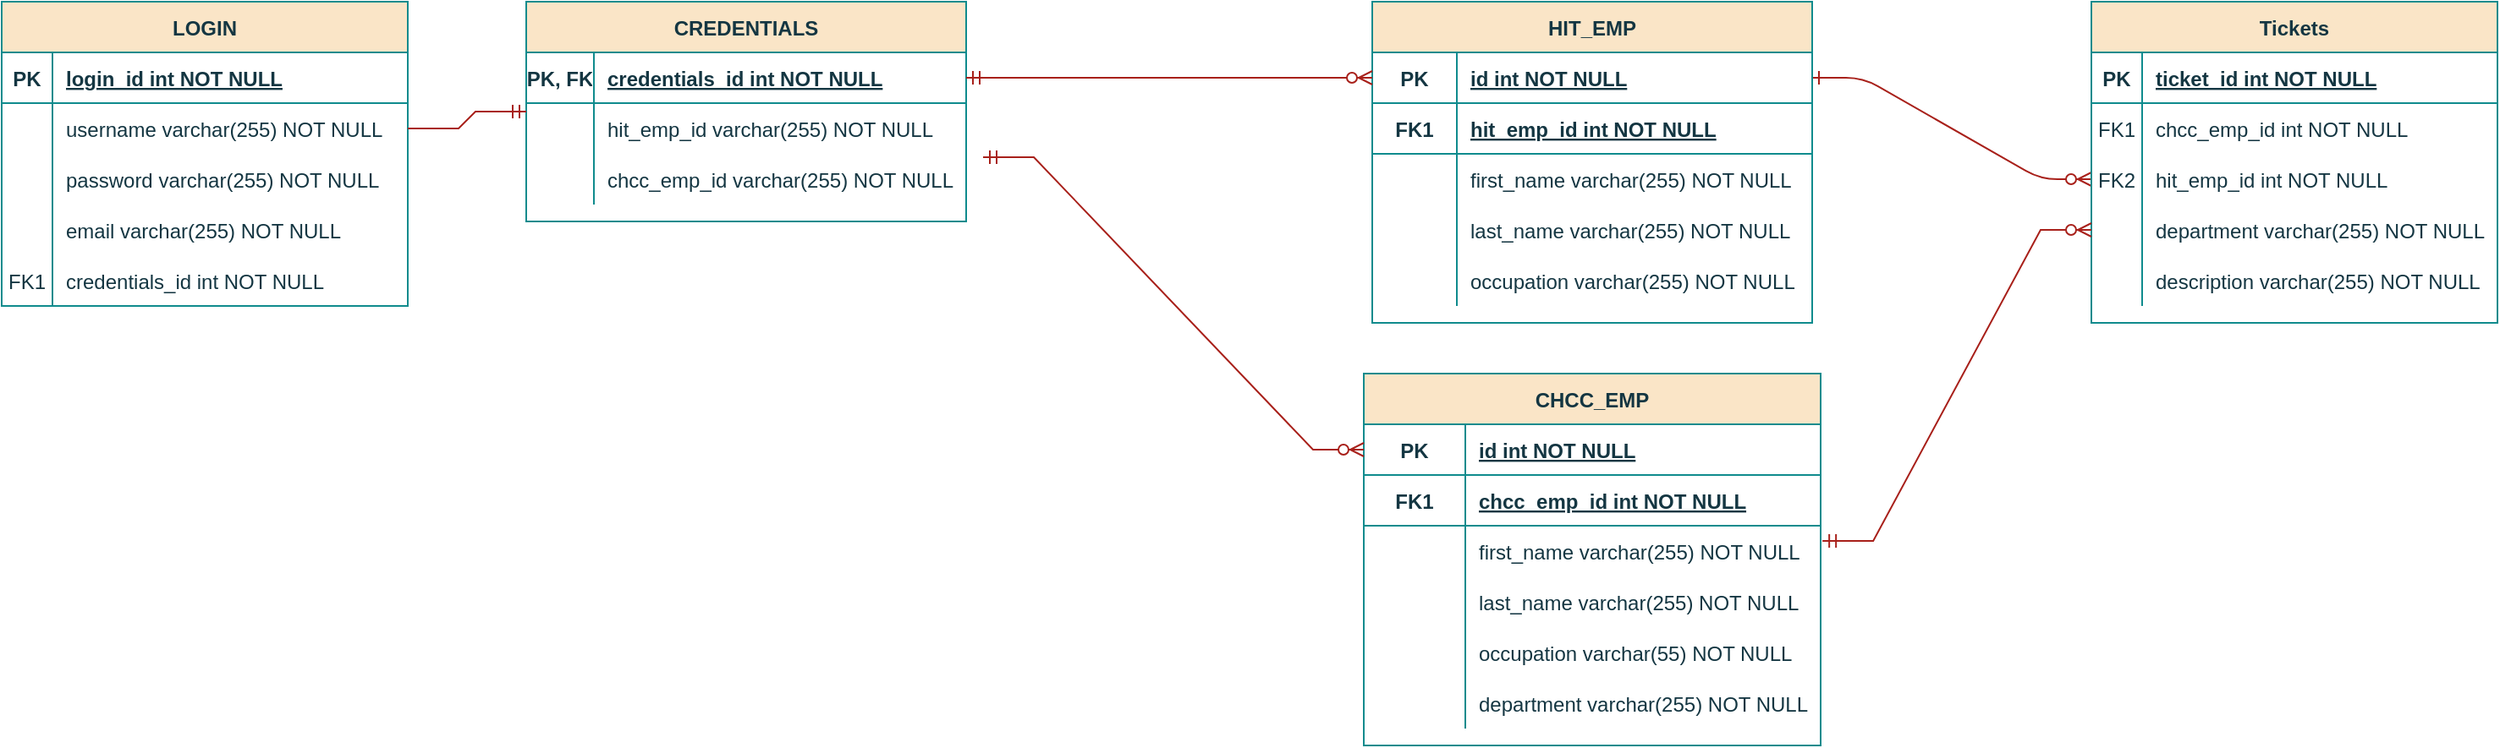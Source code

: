 <mxfile version="22.1.1" type="github">
  <diagram id="R2lEEEUBdFMjLlhIrx00" name="Page-1">
    <mxGraphModel dx="1793" dy="988" grid="1" gridSize="10" guides="1" tooltips="1" connect="1" arrows="1" fold="1" page="1" pageScale="1" pageWidth="850" pageHeight="1100" math="0" shadow="0" extFonts="Permanent Marker^https://fonts.googleapis.com/css?family=Permanent+Marker">
      <root>
        <mxCell id="0" />
        <mxCell id="1" parent="0" />
        <mxCell id="C-vyLk0tnHw3VtMMgP7b-1" value="" style="edgeStyle=entityRelationEdgeStyle;endArrow=ERzeroToMany;startArrow=ERone;endFill=1;startFill=0;labelBackgroundColor=none;strokeColor=#A8201A;fontColor=default;exitX=1;exitY=0.5;exitDx=0;exitDy=0;" parent="1" source="C-vyLk0tnHw3VtMMgP7b-24" target="nHFbSVmRiUkuUFxXzz1T-4" edge="1">
          <mxGeometry width="100" height="100" relative="1" as="geometry">
            <mxPoint x="1080.0" y="100" as="sourcePoint" />
            <mxPoint x="1040" y="470" as="targetPoint" />
            <Array as="points">
              <mxPoint x="1230" y="230" />
            </Array>
          </mxGeometry>
        </mxCell>
        <mxCell id="C-vyLk0tnHw3VtMMgP7b-2" value="Tickets" style="shape=table;startSize=30;container=1;collapsible=1;childLayout=tableLayout;fixedRows=1;rowLines=0;fontStyle=1;align=center;resizeLast=1;labelBackgroundColor=none;fillColor=#FAE5C7;strokeColor=#0F8B8D;fontColor=#143642;" parent="1" vertex="1">
          <mxGeometry x="1275" y="40" width="240" height="190" as="geometry" />
        </mxCell>
        <mxCell id="C-vyLk0tnHw3VtMMgP7b-3" value="" style="shape=partialRectangle;collapsible=0;dropTarget=0;pointerEvents=0;fillColor=none;points=[[0,0.5],[1,0.5]];portConstraint=eastwest;top=0;left=0;right=0;bottom=1;labelBackgroundColor=none;strokeColor=#0F8B8D;fontColor=#143642;" parent="C-vyLk0tnHw3VtMMgP7b-2" vertex="1">
          <mxGeometry y="30" width="240" height="30" as="geometry" />
        </mxCell>
        <mxCell id="C-vyLk0tnHw3VtMMgP7b-4" value="PK" style="shape=partialRectangle;overflow=hidden;connectable=0;fillColor=none;top=0;left=0;bottom=0;right=0;fontStyle=1;labelBackgroundColor=none;strokeColor=#0F8B8D;fontColor=#143642;" parent="C-vyLk0tnHw3VtMMgP7b-3" vertex="1">
          <mxGeometry width="30" height="30" as="geometry">
            <mxRectangle width="30" height="30" as="alternateBounds" />
          </mxGeometry>
        </mxCell>
        <mxCell id="C-vyLk0tnHw3VtMMgP7b-5" value="ticket_id int NOT NULL " style="shape=partialRectangle;overflow=hidden;connectable=0;fillColor=none;top=0;left=0;bottom=0;right=0;align=left;spacingLeft=6;fontStyle=5;labelBackgroundColor=none;strokeColor=#0F8B8D;fontColor=#143642;" parent="C-vyLk0tnHw3VtMMgP7b-3" vertex="1">
          <mxGeometry x="30" width="210" height="30" as="geometry">
            <mxRectangle width="210" height="30" as="alternateBounds" />
          </mxGeometry>
        </mxCell>
        <mxCell id="C-vyLk0tnHw3VtMMgP7b-6" value="" style="shape=partialRectangle;collapsible=0;dropTarget=0;pointerEvents=0;fillColor=none;points=[[0,0.5],[1,0.5]];portConstraint=eastwest;top=0;left=0;right=0;bottom=0;labelBackgroundColor=none;strokeColor=#0F8B8D;fontColor=#143642;" parent="C-vyLk0tnHw3VtMMgP7b-2" vertex="1">
          <mxGeometry y="60" width="240" height="30" as="geometry" />
        </mxCell>
        <mxCell id="C-vyLk0tnHw3VtMMgP7b-7" value="FK1" style="shape=partialRectangle;overflow=hidden;connectable=0;fillColor=none;top=0;left=0;bottom=0;right=0;labelBackgroundColor=none;strokeColor=#0F8B8D;fontColor=#143642;" parent="C-vyLk0tnHw3VtMMgP7b-6" vertex="1">
          <mxGeometry width="30" height="30" as="geometry">
            <mxRectangle width="30" height="30" as="alternateBounds" />
          </mxGeometry>
        </mxCell>
        <mxCell id="C-vyLk0tnHw3VtMMgP7b-8" value="chcc_emp_id int NOT NULL" style="shape=partialRectangle;overflow=hidden;connectable=0;fillColor=none;top=0;left=0;bottom=0;right=0;align=left;spacingLeft=6;labelBackgroundColor=none;strokeColor=#0F8B8D;fontColor=#143642;" parent="C-vyLk0tnHw3VtMMgP7b-6" vertex="1">
          <mxGeometry x="30" width="210" height="30" as="geometry">
            <mxRectangle width="210" height="30" as="alternateBounds" />
          </mxGeometry>
        </mxCell>
        <mxCell id="nHFbSVmRiUkuUFxXzz1T-4" value="" style="shape=partialRectangle;collapsible=0;dropTarget=0;pointerEvents=0;fillColor=none;points=[[0,0.5],[1,0.5]];portConstraint=eastwest;top=0;left=0;right=0;bottom=0;labelBackgroundColor=none;strokeColor=#0F8B8D;fontColor=#143642;" vertex="1" parent="C-vyLk0tnHw3VtMMgP7b-2">
          <mxGeometry y="90" width="240" height="30" as="geometry" />
        </mxCell>
        <mxCell id="nHFbSVmRiUkuUFxXzz1T-5" value="FK2" style="shape=partialRectangle;overflow=hidden;connectable=0;fillColor=none;top=0;left=0;bottom=0;right=0;labelBackgroundColor=none;strokeColor=#0F8B8D;fontColor=#143642;" vertex="1" parent="nHFbSVmRiUkuUFxXzz1T-4">
          <mxGeometry width="30" height="30" as="geometry">
            <mxRectangle width="30" height="30" as="alternateBounds" />
          </mxGeometry>
        </mxCell>
        <mxCell id="nHFbSVmRiUkuUFxXzz1T-6" value="hit_emp_id int NOT NULL" style="shape=partialRectangle;overflow=hidden;connectable=0;fillColor=none;top=0;left=0;bottom=0;right=0;align=left;spacingLeft=6;labelBackgroundColor=none;strokeColor=#0F8B8D;fontColor=#143642;" vertex="1" parent="nHFbSVmRiUkuUFxXzz1T-4">
          <mxGeometry x="30" width="210" height="30" as="geometry">
            <mxRectangle width="210" height="30" as="alternateBounds" />
          </mxGeometry>
        </mxCell>
        <mxCell id="C-vyLk0tnHw3VtMMgP7b-9" value="" style="shape=partialRectangle;collapsible=0;dropTarget=0;pointerEvents=0;fillColor=none;points=[[0,0.5],[1,0.5]];portConstraint=eastwest;top=0;left=0;right=0;bottom=0;labelBackgroundColor=none;strokeColor=#0F8B8D;fontColor=#143642;" parent="C-vyLk0tnHw3VtMMgP7b-2" vertex="1">
          <mxGeometry y="120" width="240" height="30" as="geometry" />
        </mxCell>
        <mxCell id="C-vyLk0tnHw3VtMMgP7b-10" value="" style="shape=partialRectangle;overflow=hidden;connectable=0;fillColor=none;top=0;left=0;bottom=0;right=0;labelBackgroundColor=none;strokeColor=#0F8B8D;fontColor=#143642;" parent="C-vyLk0tnHw3VtMMgP7b-9" vertex="1">
          <mxGeometry width="30" height="30" as="geometry">
            <mxRectangle width="30" height="30" as="alternateBounds" />
          </mxGeometry>
        </mxCell>
        <mxCell id="C-vyLk0tnHw3VtMMgP7b-11" value="department varchar(255) NOT NULL" style="shape=partialRectangle;overflow=hidden;connectable=0;fillColor=none;top=0;left=0;bottom=0;right=0;align=left;spacingLeft=6;labelBackgroundColor=none;strokeColor=#0F8B8D;fontColor=#143642;" parent="C-vyLk0tnHw3VtMMgP7b-9" vertex="1">
          <mxGeometry x="30" width="210" height="30" as="geometry">
            <mxRectangle width="210" height="30" as="alternateBounds" />
          </mxGeometry>
        </mxCell>
        <mxCell id="nHFbSVmRiUkuUFxXzz1T-1" value="" style="shape=partialRectangle;collapsible=0;dropTarget=0;pointerEvents=0;fillColor=none;points=[[0,0.5],[1,0.5]];portConstraint=eastwest;top=0;left=0;right=0;bottom=0;labelBackgroundColor=none;strokeColor=#0F8B8D;fontColor=#143642;" vertex="1" parent="C-vyLk0tnHw3VtMMgP7b-2">
          <mxGeometry y="150" width="240" height="30" as="geometry" />
        </mxCell>
        <mxCell id="nHFbSVmRiUkuUFxXzz1T-2" value="" style="shape=partialRectangle;overflow=hidden;connectable=0;fillColor=none;top=0;left=0;bottom=0;right=0;labelBackgroundColor=none;strokeColor=#0F8B8D;fontColor=#143642;" vertex="1" parent="nHFbSVmRiUkuUFxXzz1T-1">
          <mxGeometry width="30" height="30" as="geometry">
            <mxRectangle width="30" height="30" as="alternateBounds" />
          </mxGeometry>
        </mxCell>
        <mxCell id="nHFbSVmRiUkuUFxXzz1T-3" value="description varchar(255) NOT NULL" style="shape=partialRectangle;overflow=hidden;connectable=0;fillColor=none;top=0;left=0;bottom=0;right=0;align=left;spacingLeft=6;labelBackgroundColor=none;strokeColor=#0F8B8D;fontColor=#143642;" vertex="1" parent="nHFbSVmRiUkuUFxXzz1T-1">
          <mxGeometry x="30" width="210" height="30" as="geometry">
            <mxRectangle width="210" height="30" as="alternateBounds" />
          </mxGeometry>
        </mxCell>
        <mxCell id="C-vyLk0tnHw3VtMMgP7b-23" value="HIT_EMP" style="shape=table;startSize=30;container=1;collapsible=1;childLayout=tableLayout;fixedRows=1;rowLines=0;fontStyle=1;align=center;resizeLast=1;labelBackgroundColor=none;fillColor=#FAE5C7;strokeColor=#0F8B8D;fontColor=#143642;" parent="1" vertex="1">
          <mxGeometry x="850" y="40" width="260" height="190" as="geometry" />
        </mxCell>
        <mxCell id="C-vyLk0tnHw3VtMMgP7b-24" value="" style="shape=partialRectangle;collapsible=0;dropTarget=0;pointerEvents=0;fillColor=none;points=[[0,0.5],[1,0.5]];portConstraint=eastwest;top=0;left=0;right=0;bottom=1;labelBackgroundColor=none;strokeColor=#0F8B8D;fontColor=#143642;" parent="C-vyLk0tnHw3VtMMgP7b-23" vertex="1">
          <mxGeometry y="30" width="260" height="30" as="geometry" />
        </mxCell>
        <mxCell id="C-vyLk0tnHw3VtMMgP7b-25" value="PK" style="shape=partialRectangle;overflow=hidden;connectable=0;fillColor=none;top=0;left=0;bottom=0;right=0;fontStyle=1;labelBackgroundColor=none;strokeColor=#0F8B8D;fontColor=#143642;" parent="C-vyLk0tnHw3VtMMgP7b-24" vertex="1">
          <mxGeometry width="50" height="30" as="geometry">
            <mxRectangle width="50" height="30" as="alternateBounds" />
          </mxGeometry>
        </mxCell>
        <mxCell id="C-vyLk0tnHw3VtMMgP7b-26" value="id int NOT NULL " style="shape=partialRectangle;overflow=hidden;connectable=0;fillColor=none;top=0;left=0;bottom=0;right=0;align=left;spacingLeft=6;fontStyle=5;labelBackgroundColor=none;strokeColor=#0F8B8D;fontColor=#143642;" parent="C-vyLk0tnHw3VtMMgP7b-24" vertex="1">
          <mxGeometry x="50" width="210" height="30" as="geometry">
            <mxRectangle width="210" height="30" as="alternateBounds" />
          </mxGeometry>
        </mxCell>
        <mxCell id="nHFbSVmRiUkuUFxXzz1T-89" value="" style="shape=partialRectangle;collapsible=0;dropTarget=0;pointerEvents=0;fillColor=none;points=[[0,0.5],[1,0.5]];portConstraint=eastwest;top=0;left=0;right=0;bottom=1;labelBackgroundColor=none;strokeColor=#0F8B8D;fontColor=#143642;" vertex="1" parent="C-vyLk0tnHw3VtMMgP7b-23">
          <mxGeometry y="60" width="260" height="30" as="geometry" />
        </mxCell>
        <mxCell id="nHFbSVmRiUkuUFxXzz1T-90" value="FK1" style="shape=partialRectangle;overflow=hidden;connectable=0;fillColor=none;top=0;left=0;bottom=0;right=0;fontStyle=1;labelBackgroundColor=none;strokeColor=#0F8B8D;fontColor=#143642;" vertex="1" parent="nHFbSVmRiUkuUFxXzz1T-89">
          <mxGeometry width="50" height="30" as="geometry">
            <mxRectangle width="50" height="30" as="alternateBounds" />
          </mxGeometry>
        </mxCell>
        <mxCell id="nHFbSVmRiUkuUFxXzz1T-91" value="hit_emp_id int NOT NULL " style="shape=partialRectangle;overflow=hidden;connectable=0;fillColor=none;top=0;left=0;bottom=0;right=0;align=left;spacingLeft=6;fontStyle=5;labelBackgroundColor=none;strokeColor=#0F8B8D;fontColor=#143642;" vertex="1" parent="nHFbSVmRiUkuUFxXzz1T-89">
          <mxGeometry x="50" width="210" height="30" as="geometry">
            <mxRectangle width="210" height="30" as="alternateBounds" />
          </mxGeometry>
        </mxCell>
        <mxCell id="C-vyLk0tnHw3VtMMgP7b-27" value="" style="shape=partialRectangle;collapsible=0;dropTarget=0;pointerEvents=0;fillColor=none;points=[[0,0.5],[1,0.5]];portConstraint=eastwest;top=0;left=0;right=0;bottom=0;labelBackgroundColor=none;strokeColor=#0F8B8D;fontColor=#143642;" parent="C-vyLk0tnHw3VtMMgP7b-23" vertex="1">
          <mxGeometry y="90" width="260" height="30" as="geometry" />
        </mxCell>
        <mxCell id="C-vyLk0tnHw3VtMMgP7b-28" value="" style="shape=partialRectangle;overflow=hidden;connectable=0;fillColor=none;top=0;left=0;bottom=0;right=0;labelBackgroundColor=none;strokeColor=#0F8B8D;fontColor=#143642;" parent="C-vyLk0tnHw3VtMMgP7b-27" vertex="1">
          <mxGeometry width="50" height="30" as="geometry">
            <mxRectangle width="50" height="30" as="alternateBounds" />
          </mxGeometry>
        </mxCell>
        <mxCell id="C-vyLk0tnHw3VtMMgP7b-29" value="first_name varchar(255) NOT NULL" style="shape=partialRectangle;overflow=hidden;connectable=0;fillColor=none;top=0;left=0;bottom=0;right=0;align=left;spacingLeft=6;labelBackgroundColor=none;strokeColor=#0F8B8D;fontColor=#143642;" parent="C-vyLk0tnHw3VtMMgP7b-27" vertex="1">
          <mxGeometry x="50" width="210" height="30" as="geometry">
            <mxRectangle width="210" height="30" as="alternateBounds" />
          </mxGeometry>
        </mxCell>
        <mxCell id="nHFbSVmRiUkuUFxXzz1T-7" value="" style="shape=partialRectangle;collapsible=0;dropTarget=0;pointerEvents=0;fillColor=none;points=[[0,0.5],[1,0.5]];portConstraint=eastwest;top=0;left=0;right=0;bottom=0;labelBackgroundColor=none;strokeColor=#0F8B8D;fontColor=#143642;" vertex="1" parent="C-vyLk0tnHw3VtMMgP7b-23">
          <mxGeometry y="120" width="260" height="30" as="geometry" />
        </mxCell>
        <mxCell id="nHFbSVmRiUkuUFxXzz1T-8" value="" style="shape=partialRectangle;overflow=hidden;connectable=0;fillColor=none;top=0;left=0;bottom=0;right=0;labelBackgroundColor=none;strokeColor=#0F8B8D;fontColor=#143642;" vertex="1" parent="nHFbSVmRiUkuUFxXzz1T-7">
          <mxGeometry width="50" height="30" as="geometry">
            <mxRectangle width="50" height="30" as="alternateBounds" />
          </mxGeometry>
        </mxCell>
        <mxCell id="nHFbSVmRiUkuUFxXzz1T-9" value="last_name varchar(255) NOT NULL" style="shape=partialRectangle;overflow=hidden;connectable=0;fillColor=none;top=0;left=0;bottom=0;right=0;align=left;spacingLeft=6;labelBackgroundColor=none;strokeColor=#0F8B8D;fontColor=#143642;" vertex="1" parent="nHFbSVmRiUkuUFxXzz1T-7">
          <mxGeometry x="50" width="210" height="30" as="geometry">
            <mxRectangle width="210" height="30" as="alternateBounds" />
          </mxGeometry>
        </mxCell>
        <mxCell id="nHFbSVmRiUkuUFxXzz1T-10" value="" style="shape=partialRectangle;collapsible=0;dropTarget=0;pointerEvents=0;fillColor=none;points=[[0,0.5],[1,0.5]];portConstraint=eastwest;top=0;left=0;right=0;bottom=0;labelBackgroundColor=none;strokeColor=#0F8B8D;fontColor=#143642;" vertex="1" parent="C-vyLk0tnHw3VtMMgP7b-23">
          <mxGeometry y="150" width="260" height="30" as="geometry" />
        </mxCell>
        <mxCell id="nHFbSVmRiUkuUFxXzz1T-11" value="" style="shape=partialRectangle;overflow=hidden;connectable=0;fillColor=none;top=0;left=0;bottom=0;right=0;labelBackgroundColor=none;strokeColor=#0F8B8D;fontColor=#143642;" vertex="1" parent="nHFbSVmRiUkuUFxXzz1T-10">
          <mxGeometry width="50" height="30" as="geometry">
            <mxRectangle width="50" height="30" as="alternateBounds" />
          </mxGeometry>
        </mxCell>
        <mxCell id="nHFbSVmRiUkuUFxXzz1T-12" value="occupation varchar(255) NOT NULL" style="shape=partialRectangle;overflow=hidden;connectable=0;fillColor=none;top=0;left=0;bottom=0;right=0;align=left;spacingLeft=6;labelBackgroundColor=none;strokeColor=#0F8B8D;fontColor=#143642;" vertex="1" parent="nHFbSVmRiUkuUFxXzz1T-10">
          <mxGeometry x="50" width="210" height="30" as="geometry">
            <mxRectangle width="210" height="30" as="alternateBounds" />
          </mxGeometry>
        </mxCell>
        <mxCell id="nHFbSVmRiUkuUFxXzz1T-13" value="LOGIN" style="shape=table;startSize=30;container=1;collapsible=1;childLayout=tableLayout;fixedRows=1;rowLines=0;fontStyle=1;align=center;resizeLast=1;labelBackgroundColor=none;fillColor=#FAE5C7;strokeColor=#0F8B8D;fontColor=#143642;" vertex="1" parent="1">
          <mxGeometry x="40" y="40" width="240" height="180" as="geometry" />
        </mxCell>
        <mxCell id="nHFbSVmRiUkuUFxXzz1T-14" value="" style="shape=partialRectangle;collapsible=0;dropTarget=0;pointerEvents=0;fillColor=none;points=[[0,0.5],[1,0.5]];portConstraint=eastwest;top=0;left=0;right=0;bottom=1;labelBackgroundColor=none;strokeColor=#0F8B8D;fontColor=#143642;" vertex="1" parent="nHFbSVmRiUkuUFxXzz1T-13">
          <mxGeometry y="30" width="240" height="30" as="geometry" />
        </mxCell>
        <mxCell id="nHFbSVmRiUkuUFxXzz1T-15" value="PK" style="shape=partialRectangle;overflow=hidden;connectable=0;fillColor=none;top=0;left=0;bottom=0;right=0;fontStyle=1;labelBackgroundColor=none;strokeColor=#0F8B8D;fontColor=#143642;" vertex="1" parent="nHFbSVmRiUkuUFxXzz1T-14">
          <mxGeometry width="30" height="30" as="geometry">
            <mxRectangle width="30" height="30" as="alternateBounds" />
          </mxGeometry>
        </mxCell>
        <mxCell id="nHFbSVmRiUkuUFxXzz1T-16" value="login_id int NOT NULL " style="shape=partialRectangle;overflow=hidden;connectable=0;fillColor=none;top=0;left=0;bottom=0;right=0;align=left;spacingLeft=6;fontStyle=5;labelBackgroundColor=none;strokeColor=#0F8B8D;fontColor=#143642;" vertex="1" parent="nHFbSVmRiUkuUFxXzz1T-14">
          <mxGeometry x="30" width="210" height="30" as="geometry">
            <mxRectangle width="210" height="30" as="alternateBounds" />
          </mxGeometry>
        </mxCell>
        <mxCell id="nHFbSVmRiUkuUFxXzz1T-17" value="" style="shape=partialRectangle;collapsible=0;dropTarget=0;pointerEvents=0;fillColor=none;points=[[0,0.5],[1,0.5]];portConstraint=eastwest;top=0;left=0;right=0;bottom=0;labelBackgroundColor=none;strokeColor=#0F8B8D;fontColor=#143642;" vertex="1" parent="nHFbSVmRiUkuUFxXzz1T-13">
          <mxGeometry y="60" width="240" height="30" as="geometry" />
        </mxCell>
        <mxCell id="nHFbSVmRiUkuUFxXzz1T-18" value="" style="shape=partialRectangle;overflow=hidden;connectable=0;fillColor=none;top=0;left=0;bottom=0;right=0;labelBackgroundColor=none;strokeColor=#0F8B8D;fontColor=#143642;" vertex="1" parent="nHFbSVmRiUkuUFxXzz1T-17">
          <mxGeometry width="30" height="30" as="geometry">
            <mxRectangle width="30" height="30" as="alternateBounds" />
          </mxGeometry>
        </mxCell>
        <mxCell id="nHFbSVmRiUkuUFxXzz1T-19" value="username varchar(255) NOT NULL" style="shape=partialRectangle;overflow=hidden;connectable=0;fillColor=none;top=0;left=0;bottom=0;right=0;align=left;spacingLeft=6;labelBackgroundColor=none;strokeColor=#0F8B8D;fontColor=#143642;" vertex="1" parent="nHFbSVmRiUkuUFxXzz1T-17">
          <mxGeometry x="30" width="210" height="30" as="geometry">
            <mxRectangle width="210" height="30" as="alternateBounds" />
          </mxGeometry>
        </mxCell>
        <mxCell id="nHFbSVmRiUkuUFxXzz1T-20" value="" style="shape=partialRectangle;collapsible=0;dropTarget=0;pointerEvents=0;fillColor=none;points=[[0,0.5],[1,0.5]];portConstraint=eastwest;top=0;left=0;right=0;bottom=0;labelBackgroundColor=none;strokeColor=#0F8B8D;fontColor=#143642;" vertex="1" parent="nHFbSVmRiUkuUFxXzz1T-13">
          <mxGeometry y="90" width="240" height="30" as="geometry" />
        </mxCell>
        <mxCell id="nHFbSVmRiUkuUFxXzz1T-21" value="" style="shape=partialRectangle;overflow=hidden;connectable=0;fillColor=none;top=0;left=0;bottom=0;right=0;labelBackgroundColor=none;strokeColor=#0F8B8D;fontColor=#143642;" vertex="1" parent="nHFbSVmRiUkuUFxXzz1T-20">
          <mxGeometry width="30" height="30" as="geometry">
            <mxRectangle width="30" height="30" as="alternateBounds" />
          </mxGeometry>
        </mxCell>
        <mxCell id="nHFbSVmRiUkuUFxXzz1T-22" value="password varchar(255) NOT NULL" style="shape=partialRectangle;overflow=hidden;connectable=0;fillColor=none;top=0;left=0;bottom=0;right=0;align=left;spacingLeft=6;labelBackgroundColor=none;strokeColor=#0F8B8D;fontColor=#143642;" vertex="1" parent="nHFbSVmRiUkuUFxXzz1T-20">
          <mxGeometry x="30" width="210" height="30" as="geometry">
            <mxRectangle width="210" height="30" as="alternateBounds" />
          </mxGeometry>
        </mxCell>
        <mxCell id="nHFbSVmRiUkuUFxXzz1T-23" value="" style="shape=partialRectangle;collapsible=0;dropTarget=0;pointerEvents=0;fillColor=none;points=[[0,0.5],[1,0.5]];portConstraint=eastwest;top=0;left=0;right=0;bottom=0;labelBackgroundColor=none;strokeColor=#0F8B8D;fontColor=#143642;" vertex="1" parent="nHFbSVmRiUkuUFxXzz1T-13">
          <mxGeometry y="120" width="240" height="30" as="geometry" />
        </mxCell>
        <mxCell id="nHFbSVmRiUkuUFxXzz1T-24" value="" style="shape=partialRectangle;overflow=hidden;connectable=0;fillColor=none;top=0;left=0;bottom=0;right=0;labelBackgroundColor=none;strokeColor=#0F8B8D;fontColor=#143642;" vertex="1" parent="nHFbSVmRiUkuUFxXzz1T-23">
          <mxGeometry width="30" height="30" as="geometry">
            <mxRectangle width="30" height="30" as="alternateBounds" />
          </mxGeometry>
        </mxCell>
        <mxCell id="nHFbSVmRiUkuUFxXzz1T-25" value="email varchar(255) NOT NULL" style="shape=partialRectangle;overflow=hidden;connectable=0;fillColor=none;top=0;left=0;bottom=0;right=0;align=left;spacingLeft=6;labelBackgroundColor=none;strokeColor=#0F8B8D;fontColor=#143642;" vertex="1" parent="nHFbSVmRiUkuUFxXzz1T-23">
          <mxGeometry x="30" width="210" height="30" as="geometry">
            <mxRectangle width="210" height="30" as="alternateBounds" />
          </mxGeometry>
        </mxCell>
        <mxCell id="nHFbSVmRiUkuUFxXzz1T-96" value="" style="shape=partialRectangle;collapsible=0;dropTarget=0;pointerEvents=0;fillColor=none;points=[[0,0.5],[1,0.5]];portConstraint=eastwest;top=0;left=0;right=0;bottom=0;labelBackgroundColor=none;strokeColor=#0F8B8D;fontColor=#143642;" vertex="1" parent="nHFbSVmRiUkuUFxXzz1T-13">
          <mxGeometry y="150" width="240" height="30" as="geometry" />
        </mxCell>
        <mxCell id="nHFbSVmRiUkuUFxXzz1T-97" value="FK1" style="shape=partialRectangle;overflow=hidden;connectable=0;fillColor=none;top=0;left=0;bottom=0;right=0;labelBackgroundColor=none;strokeColor=#0F8B8D;fontColor=#143642;" vertex="1" parent="nHFbSVmRiUkuUFxXzz1T-96">
          <mxGeometry width="30" height="30" as="geometry">
            <mxRectangle width="30" height="30" as="alternateBounds" />
          </mxGeometry>
        </mxCell>
        <mxCell id="nHFbSVmRiUkuUFxXzz1T-98" value="credentials_id int NOT NULL" style="shape=partialRectangle;overflow=hidden;connectable=0;fillColor=none;top=0;left=0;bottom=0;right=0;align=left;spacingLeft=6;labelBackgroundColor=none;strokeColor=#0F8B8D;fontColor=#143642;" vertex="1" parent="nHFbSVmRiUkuUFxXzz1T-96">
          <mxGeometry x="30" width="210" height="30" as="geometry">
            <mxRectangle width="210" height="30" as="alternateBounds" />
          </mxGeometry>
        </mxCell>
        <mxCell id="nHFbSVmRiUkuUFxXzz1T-26" value="CHCC_EMP" style="shape=table;startSize=30;container=1;collapsible=1;childLayout=tableLayout;fixedRows=1;rowLines=0;fontStyle=1;align=center;resizeLast=1;labelBackgroundColor=none;fillColor=#FAE5C7;strokeColor=#0F8B8D;fontColor=#143642;" vertex="1" parent="1">
          <mxGeometry x="845" y="260" width="270" height="220" as="geometry" />
        </mxCell>
        <mxCell id="nHFbSVmRiUkuUFxXzz1T-27" value="" style="shape=partialRectangle;collapsible=0;dropTarget=0;pointerEvents=0;fillColor=none;points=[[0,0.5],[1,0.5]];portConstraint=eastwest;top=0;left=0;right=0;bottom=1;labelBackgroundColor=none;strokeColor=#0F8B8D;fontColor=#143642;" vertex="1" parent="nHFbSVmRiUkuUFxXzz1T-26">
          <mxGeometry y="30" width="270" height="30" as="geometry" />
        </mxCell>
        <mxCell id="nHFbSVmRiUkuUFxXzz1T-28" value="PK" style="shape=partialRectangle;overflow=hidden;connectable=0;fillColor=none;top=0;left=0;bottom=0;right=0;fontStyle=1;labelBackgroundColor=none;strokeColor=#0F8B8D;fontColor=#143642;" vertex="1" parent="nHFbSVmRiUkuUFxXzz1T-27">
          <mxGeometry width="60" height="30" as="geometry">
            <mxRectangle width="60" height="30" as="alternateBounds" />
          </mxGeometry>
        </mxCell>
        <mxCell id="nHFbSVmRiUkuUFxXzz1T-29" value="id int NOT NULL " style="shape=partialRectangle;overflow=hidden;connectable=0;fillColor=none;top=0;left=0;bottom=0;right=0;align=left;spacingLeft=6;fontStyle=5;labelBackgroundColor=none;strokeColor=#0F8B8D;fontColor=#143642;" vertex="1" parent="nHFbSVmRiUkuUFxXzz1T-27">
          <mxGeometry x="60" width="210" height="30" as="geometry">
            <mxRectangle width="210" height="30" as="alternateBounds" />
          </mxGeometry>
        </mxCell>
        <mxCell id="nHFbSVmRiUkuUFxXzz1T-92" value="" style="shape=partialRectangle;collapsible=0;dropTarget=0;pointerEvents=0;fillColor=none;points=[[0,0.5],[1,0.5]];portConstraint=eastwest;top=0;left=0;right=0;bottom=1;labelBackgroundColor=none;strokeColor=#0F8B8D;fontColor=#143642;" vertex="1" parent="nHFbSVmRiUkuUFxXzz1T-26">
          <mxGeometry y="60" width="270" height="30" as="geometry" />
        </mxCell>
        <mxCell id="nHFbSVmRiUkuUFxXzz1T-93" value="FK1" style="shape=partialRectangle;overflow=hidden;connectable=0;fillColor=none;top=0;left=0;bottom=0;right=0;fontStyle=1;labelBackgroundColor=none;strokeColor=#0F8B8D;fontColor=#143642;" vertex="1" parent="nHFbSVmRiUkuUFxXzz1T-92">
          <mxGeometry width="60" height="30" as="geometry">
            <mxRectangle width="60" height="30" as="alternateBounds" />
          </mxGeometry>
        </mxCell>
        <mxCell id="nHFbSVmRiUkuUFxXzz1T-94" value="chcc_emp_id int NOT NULL " style="shape=partialRectangle;overflow=hidden;connectable=0;fillColor=none;top=0;left=0;bottom=0;right=0;align=left;spacingLeft=6;fontStyle=5;labelBackgroundColor=none;strokeColor=#0F8B8D;fontColor=#143642;" vertex="1" parent="nHFbSVmRiUkuUFxXzz1T-92">
          <mxGeometry x="60" width="210" height="30" as="geometry">
            <mxRectangle width="210" height="30" as="alternateBounds" />
          </mxGeometry>
        </mxCell>
        <mxCell id="nHFbSVmRiUkuUFxXzz1T-30" value="" style="shape=partialRectangle;collapsible=0;dropTarget=0;pointerEvents=0;fillColor=none;points=[[0,0.5],[1,0.5]];portConstraint=eastwest;top=0;left=0;right=0;bottom=0;labelBackgroundColor=none;strokeColor=#0F8B8D;fontColor=#143642;" vertex="1" parent="nHFbSVmRiUkuUFxXzz1T-26">
          <mxGeometry y="90" width="270" height="30" as="geometry" />
        </mxCell>
        <mxCell id="nHFbSVmRiUkuUFxXzz1T-31" value="" style="shape=partialRectangle;overflow=hidden;connectable=0;fillColor=none;top=0;left=0;bottom=0;right=0;labelBackgroundColor=none;strokeColor=#0F8B8D;fontColor=#143642;" vertex="1" parent="nHFbSVmRiUkuUFxXzz1T-30">
          <mxGeometry width="60" height="30" as="geometry">
            <mxRectangle width="60" height="30" as="alternateBounds" />
          </mxGeometry>
        </mxCell>
        <mxCell id="nHFbSVmRiUkuUFxXzz1T-32" value="first_name varchar(255) NOT NULL" style="shape=partialRectangle;overflow=hidden;connectable=0;fillColor=none;top=0;left=0;bottom=0;right=0;align=left;spacingLeft=6;labelBackgroundColor=none;strokeColor=#0F8B8D;fontColor=#143642;" vertex="1" parent="nHFbSVmRiUkuUFxXzz1T-30">
          <mxGeometry x="60" width="210" height="30" as="geometry">
            <mxRectangle width="210" height="30" as="alternateBounds" />
          </mxGeometry>
        </mxCell>
        <mxCell id="nHFbSVmRiUkuUFxXzz1T-33" value="" style="shape=partialRectangle;collapsible=0;dropTarget=0;pointerEvents=0;fillColor=none;points=[[0,0.5],[1,0.5]];portConstraint=eastwest;top=0;left=0;right=0;bottom=0;labelBackgroundColor=none;strokeColor=#0F8B8D;fontColor=#143642;" vertex="1" parent="nHFbSVmRiUkuUFxXzz1T-26">
          <mxGeometry y="120" width="270" height="30" as="geometry" />
        </mxCell>
        <mxCell id="nHFbSVmRiUkuUFxXzz1T-34" value="" style="shape=partialRectangle;overflow=hidden;connectable=0;fillColor=none;top=0;left=0;bottom=0;right=0;labelBackgroundColor=none;strokeColor=#0F8B8D;fontColor=#143642;" vertex="1" parent="nHFbSVmRiUkuUFxXzz1T-33">
          <mxGeometry width="60" height="30" as="geometry">
            <mxRectangle width="60" height="30" as="alternateBounds" />
          </mxGeometry>
        </mxCell>
        <mxCell id="nHFbSVmRiUkuUFxXzz1T-35" value="last_name varchar(255) NOT NULL" style="shape=partialRectangle;overflow=hidden;connectable=0;fillColor=none;top=0;left=0;bottom=0;right=0;align=left;spacingLeft=6;labelBackgroundColor=none;strokeColor=#0F8B8D;fontColor=#143642;" vertex="1" parent="nHFbSVmRiUkuUFxXzz1T-33">
          <mxGeometry x="60" width="210" height="30" as="geometry">
            <mxRectangle width="210" height="30" as="alternateBounds" />
          </mxGeometry>
        </mxCell>
        <mxCell id="nHFbSVmRiUkuUFxXzz1T-36" value="" style="shape=partialRectangle;collapsible=0;dropTarget=0;pointerEvents=0;fillColor=none;points=[[0,0.5],[1,0.5]];portConstraint=eastwest;top=0;left=0;right=0;bottom=0;labelBackgroundColor=none;strokeColor=#0F8B8D;fontColor=#143642;" vertex="1" parent="nHFbSVmRiUkuUFxXzz1T-26">
          <mxGeometry y="150" width="270" height="30" as="geometry" />
        </mxCell>
        <mxCell id="nHFbSVmRiUkuUFxXzz1T-37" value="" style="shape=partialRectangle;overflow=hidden;connectable=0;fillColor=none;top=0;left=0;bottom=0;right=0;labelBackgroundColor=none;strokeColor=#0F8B8D;fontColor=#143642;" vertex="1" parent="nHFbSVmRiUkuUFxXzz1T-36">
          <mxGeometry width="60" height="30" as="geometry">
            <mxRectangle width="60" height="30" as="alternateBounds" />
          </mxGeometry>
        </mxCell>
        <mxCell id="nHFbSVmRiUkuUFxXzz1T-38" value="occupation varchar(55) NOT NULL" style="shape=partialRectangle;overflow=hidden;connectable=0;fillColor=none;top=0;left=0;bottom=0;right=0;align=left;spacingLeft=6;labelBackgroundColor=none;strokeColor=#0F8B8D;fontColor=#143642;" vertex="1" parent="nHFbSVmRiUkuUFxXzz1T-36">
          <mxGeometry x="60" width="210" height="30" as="geometry">
            <mxRectangle width="210" height="30" as="alternateBounds" />
          </mxGeometry>
        </mxCell>
        <mxCell id="nHFbSVmRiUkuUFxXzz1T-83" value="" style="shape=partialRectangle;collapsible=0;dropTarget=0;pointerEvents=0;fillColor=none;points=[[0,0.5],[1,0.5]];portConstraint=eastwest;top=0;left=0;right=0;bottom=0;labelBackgroundColor=none;strokeColor=#0F8B8D;fontColor=#143642;" vertex="1" parent="nHFbSVmRiUkuUFxXzz1T-26">
          <mxGeometry y="180" width="270" height="30" as="geometry" />
        </mxCell>
        <mxCell id="nHFbSVmRiUkuUFxXzz1T-84" value="" style="shape=partialRectangle;overflow=hidden;connectable=0;fillColor=none;top=0;left=0;bottom=0;right=0;labelBackgroundColor=none;strokeColor=#0F8B8D;fontColor=#143642;" vertex="1" parent="nHFbSVmRiUkuUFxXzz1T-83">
          <mxGeometry width="60" height="30" as="geometry">
            <mxRectangle width="60" height="30" as="alternateBounds" />
          </mxGeometry>
        </mxCell>
        <mxCell id="nHFbSVmRiUkuUFxXzz1T-85" value="department varchar(255) NOT NULL" style="shape=partialRectangle;overflow=hidden;connectable=0;fillColor=none;top=0;left=0;bottom=0;right=0;align=left;spacingLeft=6;labelBackgroundColor=none;strokeColor=#0F8B8D;fontColor=#143642;" vertex="1" parent="nHFbSVmRiUkuUFxXzz1T-83">
          <mxGeometry x="60" width="210" height="30" as="geometry">
            <mxRectangle width="210" height="30" as="alternateBounds" />
          </mxGeometry>
        </mxCell>
        <mxCell id="nHFbSVmRiUkuUFxXzz1T-49" value="CREDENTIALS" style="shape=table;startSize=30;container=1;collapsible=1;childLayout=tableLayout;fixedRows=1;rowLines=0;fontStyle=1;align=center;resizeLast=1;labelBackgroundColor=none;fillColor=#FAE5C7;strokeColor=#0F8B8D;fontColor=#143642;" vertex="1" parent="1">
          <mxGeometry x="350" y="40" width="260" height="130" as="geometry" />
        </mxCell>
        <mxCell id="nHFbSVmRiUkuUFxXzz1T-50" value="" style="shape=partialRectangle;collapsible=0;dropTarget=0;pointerEvents=0;fillColor=none;points=[[0,0.5],[1,0.5]];portConstraint=eastwest;top=0;left=0;right=0;bottom=1;labelBackgroundColor=none;strokeColor=#0F8B8D;fontColor=#143642;" vertex="1" parent="nHFbSVmRiUkuUFxXzz1T-49">
          <mxGeometry y="30" width="260" height="30" as="geometry" />
        </mxCell>
        <mxCell id="nHFbSVmRiUkuUFxXzz1T-51" value="PK, FK" style="shape=partialRectangle;overflow=hidden;connectable=0;fillColor=none;top=0;left=0;bottom=0;right=0;fontStyle=1;labelBackgroundColor=none;strokeColor=#0F8B8D;fontColor=#143642;" vertex="1" parent="nHFbSVmRiUkuUFxXzz1T-50">
          <mxGeometry width="40" height="30" as="geometry">
            <mxRectangle width="40" height="30" as="alternateBounds" />
          </mxGeometry>
        </mxCell>
        <mxCell id="nHFbSVmRiUkuUFxXzz1T-52" value="credentials_id int NOT NULL " style="shape=partialRectangle;overflow=hidden;connectable=0;fillColor=none;top=0;left=0;bottom=0;right=0;align=left;spacingLeft=6;fontStyle=5;labelBackgroundColor=none;strokeColor=#0F8B8D;fontColor=#143642;" vertex="1" parent="nHFbSVmRiUkuUFxXzz1T-50">
          <mxGeometry x="40" width="220" height="30" as="geometry">
            <mxRectangle width="220" height="30" as="alternateBounds" />
          </mxGeometry>
        </mxCell>
        <mxCell id="nHFbSVmRiUkuUFxXzz1T-53" value="" style="shape=partialRectangle;collapsible=0;dropTarget=0;pointerEvents=0;fillColor=none;points=[[0,0.5],[1,0.5]];portConstraint=eastwest;top=0;left=0;right=0;bottom=0;labelBackgroundColor=none;strokeColor=#0F8B8D;fontColor=#143642;" vertex="1" parent="nHFbSVmRiUkuUFxXzz1T-49">
          <mxGeometry y="60" width="260" height="30" as="geometry" />
        </mxCell>
        <mxCell id="nHFbSVmRiUkuUFxXzz1T-54" value="" style="shape=partialRectangle;overflow=hidden;connectable=0;fillColor=none;top=0;left=0;bottom=0;right=0;labelBackgroundColor=none;strokeColor=#0F8B8D;fontColor=#143642;" vertex="1" parent="nHFbSVmRiUkuUFxXzz1T-53">
          <mxGeometry width="40" height="30" as="geometry">
            <mxRectangle width="40" height="30" as="alternateBounds" />
          </mxGeometry>
        </mxCell>
        <mxCell id="nHFbSVmRiUkuUFxXzz1T-55" value="hit_emp_id varchar(255) NOT NULL" style="shape=partialRectangle;overflow=hidden;connectable=0;fillColor=none;top=0;left=0;bottom=0;right=0;align=left;spacingLeft=6;labelBackgroundColor=none;strokeColor=#0F8B8D;fontColor=#143642;" vertex="1" parent="nHFbSVmRiUkuUFxXzz1T-53">
          <mxGeometry x="40" width="220" height="30" as="geometry">
            <mxRectangle width="220" height="30" as="alternateBounds" />
          </mxGeometry>
        </mxCell>
        <mxCell id="nHFbSVmRiUkuUFxXzz1T-56" value="" style="shape=partialRectangle;collapsible=0;dropTarget=0;pointerEvents=0;fillColor=none;points=[[0,0.5],[1,0.5]];portConstraint=eastwest;top=0;left=0;right=0;bottom=0;labelBackgroundColor=none;strokeColor=#0F8B8D;fontColor=#143642;" vertex="1" parent="nHFbSVmRiUkuUFxXzz1T-49">
          <mxGeometry y="90" width="260" height="30" as="geometry" />
        </mxCell>
        <mxCell id="nHFbSVmRiUkuUFxXzz1T-57" value="" style="shape=partialRectangle;overflow=hidden;connectable=0;fillColor=none;top=0;left=0;bottom=0;right=0;labelBackgroundColor=none;strokeColor=#0F8B8D;fontColor=#143642;" vertex="1" parent="nHFbSVmRiUkuUFxXzz1T-56">
          <mxGeometry width="40" height="30" as="geometry">
            <mxRectangle width="40" height="30" as="alternateBounds" />
          </mxGeometry>
        </mxCell>
        <mxCell id="nHFbSVmRiUkuUFxXzz1T-58" value="chcc_emp_id varchar(255) NOT NULL" style="shape=partialRectangle;overflow=hidden;connectable=0;fillColor=none;top=0;left=0;bottom=0;right=0;align=left;spacingLeft=6;labelBackgroundColor=none;strokeColor=#0F8B8D;fontColor=#143642;" vertex="1" parent="nHFbSVmRiUkuUFxXzz1T-56">
          <mxGeometry x="40" width="220" height="30" as="geometry">
            <mxRectangle width="220" height="30" as="alternateBounds" />
          </mxGeometry>
        </mxCell>
        <mxCell id="nHFbSVmRiUkuUFxXzz1T-75" value="" style="edgeStyle=entityRelationEdgeStyle;fontSize=12;html=1;endArrow=ERmandOne;rounded=0;strokeColor=#A8201A;fontColor=#143642;fillColor=#FAE5C7;exitX=1;exitY=0.5;exitDx=0;exitDy=0;" edge="1" parent="1" source="nHFbSVmRiUkuUFxXzz1T-17" target="nHFbSVmRiUkuUFxXzz1T-49">
          <mxGeometry width="100" height="100" relative="1" as="geometry">
            <mxPoint x="120" y="510" as="sourcePoint" />
            <mxPoint x="220" y="410" as="targetPoint" />
            <Array as="points">
              <mxPoint x="290" y="120" />
            </Array>
          </mxGeometry>
        </mxCell>
        <mxCell id="nHFbSVmRiUkuUFxXzz1T-78" value="" style="edgeStyle=entityRelationEdgeStyle;fontSize=12;html=1;endArrow=ERzeroToMany;startArrow=ERmandOne;rounded=0;strokeColor=#A8201A;fontColor=#143642;fillColor=#FAE5C7;exitX=1;exitY=0.5;exitDx=0;exitDy=0;" edge="1" parent="1" source="nHFbSVmRiUkuUFxXzz1T-50" target="C-vyLk0tnHw3VtMMgP7b-24">
          <mxGeometry width="100" height="100" relative="1" as="geometry">
            <mxPoint x="940" y="320" as="sourcePoint" />
            <mxPoint x="760" y="210" as="targetPoint" />
          </mxGeometry>
        </mxCell>
        <mxCell id="nHFbSVmRiUkuUFxXzz1T-80" value="" style="edgeStyle=entityRelationEdgeStyle;fontSize=12;html=1;endArrow=ERzeroToMany;startArrow=ERmandOne;rounded=0;strokeColor=#A8201A;fontColor=#143642;fillColor=#FAE5C7;entryX=0;entryY=0.5;entryDx=0;entryDy=0;" edge="1" parent="1" target="nHFbSVmRiUkuUFxXzz1T-27">
          <mxGeometry width="100" height="100" relative="1" as="geometry">
            <mxPoint x="620" y="132" as="sourcePoint" />
            <mxPoint x="320" y="270" as="targetPoint" />
          </mxGeometry>
        </mxCell>
        <mxCell id="nHFbSVmRiUkuUFxXzz1T-88" value="" style="edgeStyle=entityRelationEdgeStyle;fontSize=12;html=1;endArrow=ERzeroToMany;startArrow=ERmandOne;rounded=0;strokeColor=#A8201A;fontColor=#143642;fillColor=#FAE5C7;entryX=0;entryY=0.5;entryDx=0;entryDy=0;exitX=1.004;exitY=0.3;exitDx=0;exitDy=0;exitPerimeter=0;" edge="1" parent="1" source="nHFbSVmRiUkuUFxXzz1T-30" target="C-vyLk0tnHw3VtMMgP7b-9">
          <mxGeometry width="100" height="100" relative="1" as="geometry">
            <mxPoint x="1170" y="270" as="sourcePoint" />
            <mxPoint x="1270" y="170" as="targetPoint" />
          </mxGeometry>
        </mxCell>
      </root>
    </mxGraphModel>
  </diagram>
</mxfile>
